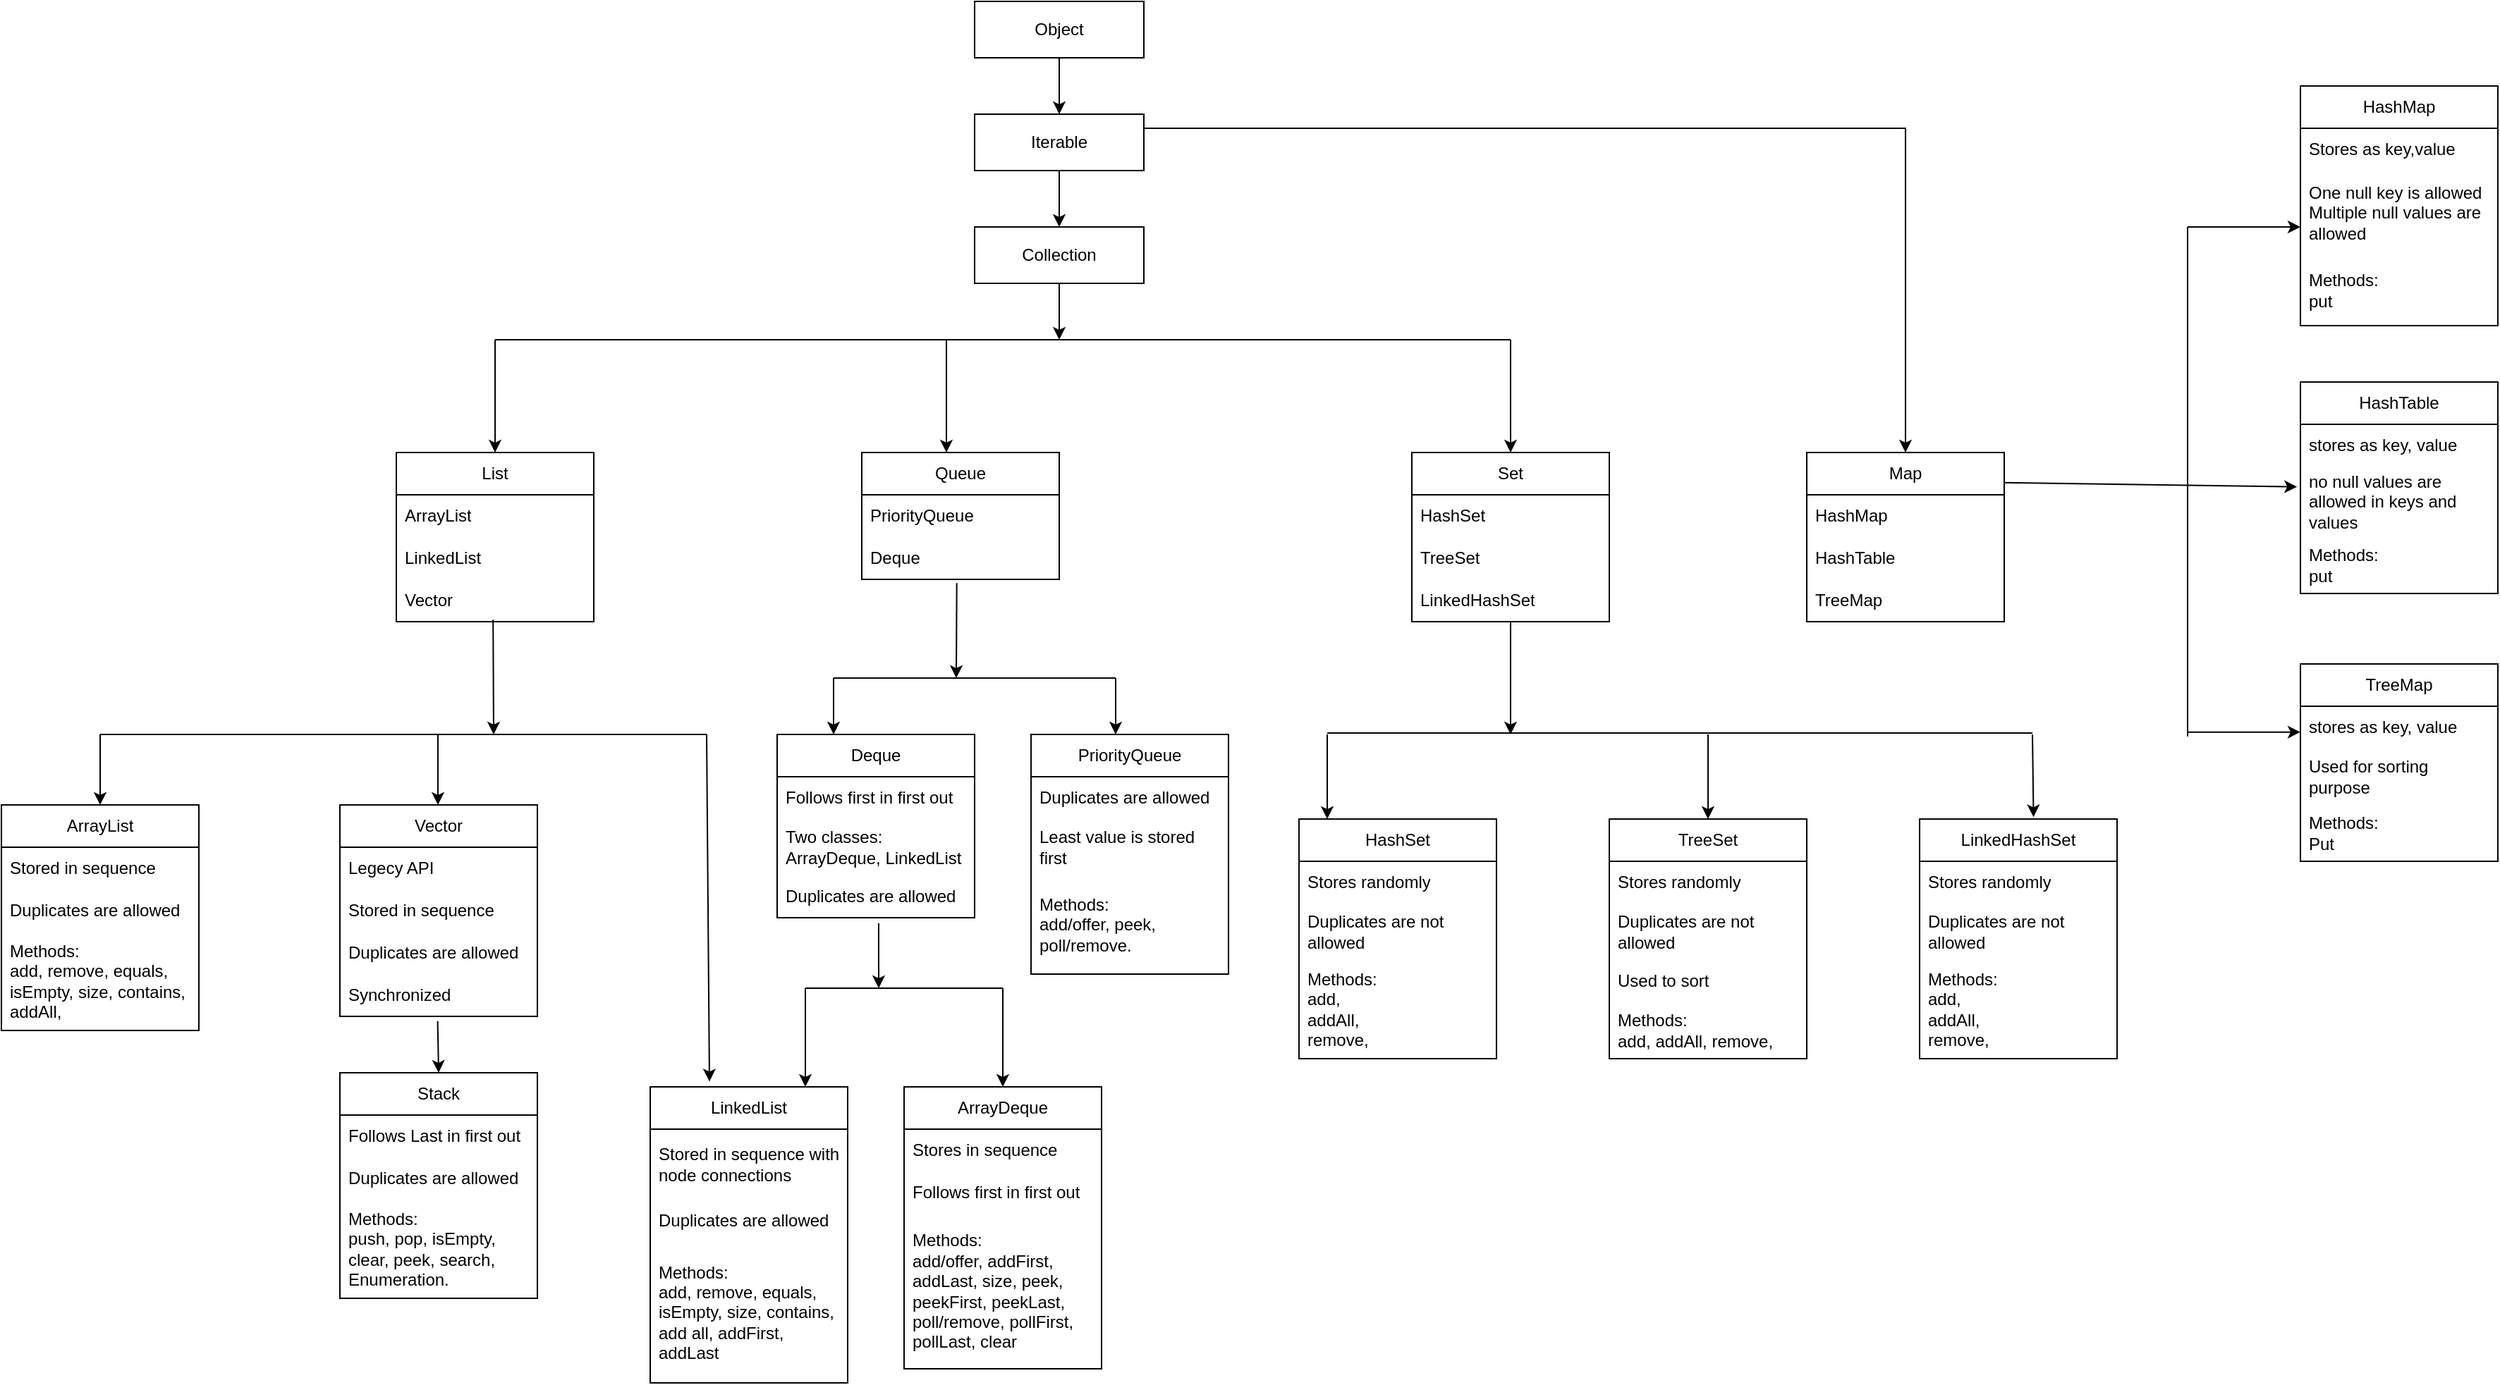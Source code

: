 <mxfile version="24.7.8">
  <diagram name="Page-1" id="qVDlXlx53MNJksLXhUrY">
    <mxGraphModel dx="2835" dy="1145" grid="1" gridSize="10" guides="1" tooltips="1" connect="1" arrows="1" fold="1" page="1" pageScale="1" pageWidth="850" pageHeight="1100" math="0" shadow="0">
      <root>
        <mxCell id="0" />
        <mxCell id="1" parent="0" />
        <mxCell id="oXPY1JBpJo-hPtQUW2VH-1" value="Object" style="rounded=0;whiteSpace=wrap;html=1;" vertex="1" parent="1">
          <mxGeometry x="340" y="40" width="120" height="40" as="geometry" />
        </mxCell>
        <mxCell id="oXPY1JBpJo-hPtQUW2VH-2" value="Iterable" style="rounded=0;whiteSpace=wrap;html=1;" vertex="1" parent="1">
          <mxGeometry x="340" y="120" width="120" height="40" as="geometry" />
        </mxCell>
        <mxCell id="oXPY1JBpJo-hPtQUW2VH-3" value="Collection" style="rounded=0;whiteSpace=wrap;html=1;" vertex="1" parent="1">
          <mxGeometry x="340" y="200" width="120" height="40" as="geometry" />
        </mxCell>
        <mxCell id="oXPY1JBpJo-hPtQUW2VH-6" value="" style="endArrow=classic;html=1;rounded=0;exitX=0.5;exitY=1;exitDx=0;exitDy=0;" edge="1" parent="1" source="oXPY1JBpJo-hPtQUW2VH-1" target="oXPY1JBpJo-hPtQUW2VH-2">
          <mxGeometry width="50" height="50" relative="1" as="geometry">
            <mxPoint x="390" y="250" as="sourcePoint" />
            <mxPoint x="440" y="200" as="targetPoint" />
          </mxGeometry>
        </mxCell>
        <mxCell id="oXPY1JBpJo-hPtQUW2VH-7" value="" style="endArrow=classic;html=1;rounded=0;exitX=0.5;exitY=1;exitDx=0;exitDy=0;entryX=0.5;entryY=0;entryDx=0;entryDy=0;" edge="1" parent="1" source="oXPY1JBpJo-hPtQUW2VH-2" target="oXPY1JBpJo-hPtQUW2VH-3">
          <mxGeometry width="50" height="50" relative="1" as="geometry">
            <mxPoint x="410" y="90" as="sourcePoint" />
            <mxPoint x="410" y="130" as="targetPoint" />
          </mxGeometry>
        </mxCell>
        <mxCell id="oXPY1JBpJo-hPtQUW2VH-8" value="" style="endArrow=none;html=1;rounded=0;" edge="1" parent="1">
          <mxGeometry width="50" height="50" relative="1" as="geometry">
            <mxPoint y="280" as="sourcePoint" />
            <mxPoint x="720" y="280" as="targetPoint" />
          </mxGeometry>
        </mxCell>
        <mxCell id="oXPY1JBpJo-hPtQUW2VH-12" value="&lt;span style=&quot;color: rgba(0, 0, 0, 0); font-family: monospace; font-size: 0px; text-align: start; background-color: rgb(251, 251, 251);&quot;&gt;%3CmxGraphModel%3E%3Croot%3E%3CmxCell%20id%3D%220%22%2F%3E%3CmxCell%20id%3D%221%22%20parent%3D%220%22%2F%3E%3CmxCell%20id%3D%222%22%20value%3D%22%22%20style%3D%22endArrow%3Dclassic%3Bhtml%3D1%3Brounded%3D0%3B%22%20edge%3D%221%22%20parent%3D%221%22%3E%3CmxGeometry%20width%3D%2250%22%20height%3D%2250%22%20relative%3D%221%22%20as%3D%22geometry%22%3E%3CmxPoint%20x%3D%22240%22%20y%3D%22280%22%20as%3D%22sourcePoint%22%2F%3E%3CmxPoint%20x%3D%22240%22%20y%3D%22360%22%20as%3D%22targetPoint%22%2F%3E%3C%2FmxGeometry%3E%3C%2FmxCell%3E%3C%2Froot%3E%3C%2FmxGraphModel%3E&lt;/span&gt;" style="edgeLabel;html=1;align=center;verticalAlign=middle;resizable=0;points=[];" vertex="1" connectable="0" parent="oXPY1JBpJo-hPtQUW2VH-8">
          <mxGeometry x="0.398" y="-3" relative="1" as="geometry">
            <mxPoint as="offset" />
          </mxGeometry>
        </mxCell>
        <mxCell id="oXPY1JBpJo-hPtQUW2VH-9" value="" style="endArrow=classic;html=1;rounded=0;exitX=0.5;exitY=1;exitDx=0;exitDy=0;" edge="1" parent="1" source="oXPY1JBpJo-hPtQUW2VH-3">
          <mxGeometry width="50" height="50" relative="1" as="geometry">
            <mxPoint x="420" y="100" as="sourcePoint" />
            <mxPoint x="400" y="280" as="targetPoint" />
          </mxGeometry>
        </mxCell>
        <mxCell id="oXPY1JBpJo-hPtQUW2VH-10" value="" style="endArrow=classic;html=1;rounded=0;" edge="1" parent="1">
          <mxGeometry width="50" height="50" relative="1" as="geometry">
            <mxPoint y="280" as="sourcePoint" />
            <mxPoint y="360" as="targetPoint" />
          </mxGeometry>
        </mxCell>
        <mxCell id="oXPY1JBpJo-hPtQUW2VH-11" value="" style="endArrow=classic;html=1;rounded=0;" edge="1" parent="1">
          <mxGeometry width="50" height="50" relative="1" as="geometry">
            <mxPoint x="320" y="280" as="sourcePoint" />
            <mxPoint x="320" y="360" as="targetPoint" />
            <Array as="points">
              <mxPoint x="320" y="330" />
            </Array>
          </mxGeometry>
        </mxCell>
        <mxCell id="oXPY1JBpJo-hPtQUW2VH-13" value="" style="endArrow=classic;html=1;rounded=0;" edge="1" parent="1">
          <mxGeometry width="50" height="50" relative="1" as="geometry">
            <mxPoint x="720" y="280" as="sourcePoint" />
            <mxPoint x="720" y="360" as="targetPoint" />
            <Array as="points">
              <mxPoint x="720" y="330" />
            </Array>
          </mxGeometry>
        </mxCell>
        <mxCell id="oXPY1JBpJo-hPtQUW2VH-14" value="" style="endArrow=classic;html=1;rounded=0;exitX=1;exitY=0.25;exitDx=0;exitDy=0;entryX=0.5;entryY=0;entryDx=0;entryDy=0;" edge="1" parent="1" source="oXPY1JBpJo-hPtQUW2VH-2" target="oXPY1JBpJo-hPtQUW2VH-27">
          <mxGeometry width="50" height="50" relative="1" as="geometry">
            <mxPoint x="800" y="280" as="sourcePoint" />
            <mxPoint x="800" y="360" as="targetPoint" />
            <Array as="points">
              <mxPoint x="1000" y="130" />
            </Array>
          </mxGeometry>
        </mxCell>
        <mxCell id="oXPY1JBpJo-hPtQUW2VH-15" value="List" style="swimlane;fontStyle=0;childLayout=stackLayout;horizontal=1;startSize=30;horizontalStack=0;resizeParent=1;resizeParentMax=0;resizeLast=0;collapsible=1;marginBottom=0;whiteSpace=wrap;html=1;" vertex="1" parent="1">
          <mxGeometry x="-70" y="360" width="140" height="120" as="geometry" />
        </mxCell>
        <mxCell id="oXPY1JBpJo-hPtQUW2VH-16" value="ArrayList" style="text;strokeColor=none;fillColor=none;align=left;verticalAlign=middle;spacingLeft=4;spacingRight=4;overflow=hidden;points=[[0,0.5],[1,0.5]];portConstraint=eastwest;rotatable=0;whiteSpace=wrap;html=1;" vertex="1" parent="oXPY1JBpJo-hPtQUW2VH-15">
          <mxGeometry y="30" width="140" height="30" as="geometry" />
        </mxCell>
        <mxCell id="oXPY1JBpJo-hPtQUW2VH-17" value="LinkedList" style="text;strokeColor=none;fillColor=none;align=left;verticalAlign=middle;spacingLeft=4;spacingRight=4;overflow=hidden;points=[[0,0.5],[1,0.5]];portConstraint=eastwest;rotatable=0;whiteSpace=wrap;html=1;" vertex="1" parent="oXPY1JBpJo-hPtQUW2VH-15">
          <mxGeometry y="60" width="140" height="30" as="geometry" />
        </mxCell>
        <mxCell id="oXPY1JBpJo-hPtQUW2VH-18" value="Vector" style="text;strokeColor=none;fillColor=none;align=left;verticalAlign=middle;spacingLeft=4;spacingRight=4;overflow=hidden;points=[[0,0.5],[1,0.5]];portConstraint=eastwest;rotatable=0;whiteSpace=wrap;html=1;" vertex="1" parent="oXPY1JBpJo-hPtQUW2VH-15">
          <mxGeometry y="90" width="140" height="30" as="geometry" />
        </mxCell>
        <mxCell id="oXPY1JBpJo-hPtQUW2VH-19" value="Queue" style="swimlane;fontStyle=0;childLayout=stackLayout;horizontal=1;startSize=30;horizontalStack=0;resizeParent=1;resizeParentMax=0;resizeLast=0;collapsible=1;marginBottom=0;whiteSpace=wrap;html=1;" vertex="1" parent="1">
          <mxGeometry x="260" y="360" width="140" height="90" as="geometry" />
        </mxCell>
        <mxCell id="oXPY1JBpJo-hPtQUW2VH-20" value="PriorityQueue" style="text;strokeColor=none;fillColor=none;align=left;verticalAlign=middle;spacingLeft=4;spacingRight=4;overflow=hidden;points=[[0,0.5],[1,0.5]];portConstraint=eastwest;rotatable=0;whiteSpace=wrap;html=1;" vertex="1" parent="oXPY1JBpJo-hPtQUW2VH-19">
          <mxGeometry y="30" width="140" height="30" as="geometry" />
        </mxCell>
        <mxCell id="oXPY1JBpJo-hPtQUW2VH-21" value="Deque" style="text;strokeColor=none;fillColor=none;align=left;verticalAlign=middle;spacingLeft=4;spacingRight=4;overflow=hidden;points=[[0,0.5],[1,0.5]];portConstraint=eastwest;rotatable=0;whiteSpace=wrap;html=1;" vertex="1" parent="oXPY1JBpJo-hPtQUW2VH-19">
          <mxGeometry y="60" width="140" height="30" as="geometry" />
        </mxCell>
        <mxCell id="oXPY1JBpJo-hPtQUW2VH-23" value="Set" style="swimlane;fontStyle=0;childLayout=stackLayout;horizontal=1;startSize=30;horizontalStack=0;resizeParent=1;resizeParentMax=0;resizeLast=0;collapsible=1;marginBottom=0;whiteSpace=wrap;html=1;" vertex="1" parent="1">
          <mxGeometry x="650" y="360" width="140" height="120" as="geometry" />
        </mxCell>
        <mxCell id="oXPY1JBpJo-hPtQUW2VH-24" value="HashSet" style="text;strokeColor=none;fillColor=none;align=left;verticalAlign=middle;spacingLeft=4;spacingRight=4;overflow=hidden;points=[[0,0.5],[1,0.5]];portConstraint=eastwest;rotatable=0;whiteSpace=wrap;html=1;" vertex="1" parent="oXPY1JBpJo-hPtQUW2VH-23">
          <mxGeometry y="30" width="140" height="30" as="geometry" />
        </mxCell>
        <mxCell id="oXPY1JBpJo-hPtQUW2VH-25" value="TreeSet" style="text;strokeColor=none;fillColor=none;align=left;verticalAlign=middle;spacingLeft=4;spacingRight=4;overflow=hidden;points=[[0,0.5],[1,0.5]];portConstraint=eastwest;rotatable=0;whiteSpace=wrap;html=1;" vertex="1" parent="oXPY1JBpJo-hPtQUW2VH-23">
          <mxGeometry y="60" width="140" height="30" as="geometry" />
        </mxCell>
        <mxCell id="oXPY1JBpJo-hPtQUW2VH-26" value="LinkedHashSet" style="text;strokeColor=none;fillColor=none;align=left;verticalAlign=middle;spacingLeft=4;spacingRight=4;overflow=hidden;points=[[0,0.5],[1,0.5]];portConstraint=eastwest;rotatable=0;whiteSpace=wrap;html=1;" vertex="1" parent="oXPY1JBpJo-hPtQUW2VH-23">
          <mxGeometry y="90" width="140" height="30" as="geometry" />
        </mxCell>
        <mxCell id="oXPY1JBpJo-hPtQUW2VH-27" value="Map" style="swimlane;fontStyle=0;childLayout=stackLayout;horizontal=1;startSize=30;horizontalStack=0;resizeParent=1;resizeParentMax=0;resizeLast=0;collapsible=1;marginBottom=0;whiteSpace=wrap;html=1;" vertex="1" parent="1">
          <mxGeometry x="930" y="360" width="140" height="120" as="geometry" />
        </mxCell>
        <mxCell id="oXPY1JBpJo-hPtQUW2VH-28" value="HashMap" style="text;strokeColor=none;fillColor=none;align=left;verticalAlign=middle;spacingLeft=4;spacingRight=4;overflow=hidden;points=[[0,0.5],[1,0.5]];portConstraint=eastwest;rotatable=0;whiteSpace=wrap;html=1;" vertex="1" parent="oXPY1JBpJo-hPtQUW2VH-27">
          <mxGeometry y="30" width="140" height="30" as="geometry" />
        </mxCell>
        <mxCell id="oXPY1JBpJo-hPtQUW2VH-29" value="HashTable" style="text;strokeColor=none;fillColor=none;align=left;verticalAlign=middle;spacingLeft=4;spacingRight=4;overflow=hidden;points=[[0,0.5],[1,0.5]];portConstraint=eastwest;rotatable=0;whiteSpace=wrap;html=1;" vertex="1" parent="oXPY1JBpJo-hPtQUW2VH-27">
          <mxGeometry y="60" width="140" height="30" as="geometry" />
        </mxCell>
        <mxCell id="oXPY1JBpJo-hPtQUW2VH-30" value="TreeMap" style="text;strokeColor=none;fillColor=none;align=left;verticalAlign=middle;spacingLeft=4;spacingRight=4;overflow=hidden;points=[[0,0.5],[1,0.5]];portConstraint=eastwest;rotatable=0;whiteSpace=wrap;html=1;" vertex="1" parent="oXPY1JBpJo-hPtQUW2VH-27">
          <mxGeometry y="90" width="140" height="30" as="geometry" />
        </mxCell>
        <mxCell id="oXPY1JBpJo-hPtQUW2VH-31" value="" style="endArrow=classic;html=1;rounded=0;exitX=0.49;exitY=0.956;exitDx=0;exitDy=0;exitPerimeter=0;" edge="1" parent="1" source="oXPY1JBpJo-hPtQUW2VH-18">
          <mxGeometry width="50" height="50" relative="1" as="geometry">
            <mxPoint x="260" y="590" as="sourcePoint" />
            <mxPoint x="-1" y="560" as="targetPoint" />
          </mxGeometry>
        </mxCell>
        <mxCell id="oXPY1JBpJo-hPtQUW2VH-32" value="" style="endArrow=none;html=1;rounded=0;" edge="1" parent="1">
          <mxGeometry width="50" height="50" relative="1" as="geometry">
            <mxPoint x="-280" y="560" as="sourcePoint" />
            <mxPoint x="150" y="560" as="targetPoint" />
          </mxGeometry>
        </mxCell>
        <mxCell id="oXPY1JBpJo-hPtQUW2VH-33" value="" style="endArrow=classic;html=1;rounded=0;" edge="1" parent="1">
          <mxGeometry width="50" height="50" relative="1" as="geometry">
            <mxPoint x="-280" y="560" as="sourcePoint" />
            <mxPoint x="-280" y="610" as="targetPoint" />
          </mxGeometry>
        </mxCell>
        <mxCell id="oXPY1JBpJo-hPtQUW2VH-34" value="" style="endArrow=classic;html=1;rounded=0;" edge="1" parent="1">
          <mxGeometry width="50" height="50" relative="1" as="geometry">
            <mxPoint x="-40.5" y="560" as="sourcePoint" />
            <mxPoint x="-40.5" y="610" as="targetPoint" />
          </mxGeometry>
        </mxCell>
        <mxCell id="oXPY1JBpJo-hPtQUW2VH-35" value="" style="endArrow=classic;html=1;rounded=0;entryX=0.3;entryY=-0.018;entryDx=0;entryDy=0;entryPerimeter=0;" edge="1" parent="1" target="oXPY1JBpJo-hPtQUW2VH-40">
          <mxGeometry width="50" height="50" relative="1" as="geometry">
            <mxPoint x="150" y="560" as="sourcePoint" />
            <mxPoint x="150" y="700" as="targetPoint" />
          </mxGeometry>
        </mxCell>
        <mxCell id="oXPY1JBpJo-hPtQUW2VH-36" value="ArrayList" style="swimlane;fontStyle=0;childLayout=stackLayout;horizontal=1;startSize=30;horizontalStack=0;resizeParent=1;resizeParentMax=0;resizeLast=0;collapsible=1;marginBottom=0;whiteSpace=wrap;html=1;" vertex="1" parent="1">
          <mxGeometry x="-350" y="610" width="140" height="160" as="geometry" />
        </mxCell>
        <mxCell id="oXPY1JBpJo-hPtQUW2VH-37" value="Stored in sequence" style="text;strokeColor=none;fillColor=none;align=left;verticalAlign=middle;spacingLeft=4;spacingRight=4;overflow=hidden;points=[[0,0.5],[1,0.5]];portConstraint=eastwest;rotatable=0;whiteSpace=wrap;html=1;" vertex="1" parent="oXPY1JBpJo-hPtQUW2VH-36">
          <mxGeometry y="30" width="140" height="30" as="geometry" />
        </mxCell>
        <mxCell id="oXPY1JBpJo-hPtQUW2VH-38" value="Duplicates are allowed" style="text;strokeColor=none;fillColor=none;align=left;verticalAlign=middle;spacingLeft=4;spacingRight=4;overflow=hidden;points=[[0,0.5],[1,0.5]];portConstraint=eastwest;rotatable=0;whiteSpace=wrap;html=1;" vertex="1" parent="oXPY1JBpJo-hPtQUW2VH-36">
          <mxGeometry y="60" width="140" height="30" as="geometry" />
        </mxCell>
        <mxCell id="oXPY1JBpJo-hPtQUW2VH-39" value="&lt;div&gt;Methods:&lt;/div&gt;&lt;div&gt;add, remove, equals, isEmpty, size, contains, addAll,&amp;nbsp;&lt;/div&gt;" style="text;strokeColor=none;fillColor=none;align=left;verticalAlign=middle;spacingLeft=4;spacingRight=4;overflow=hidden;points=[[0,0.5],[1,0.5]];portConstraint=eastwest;rotatable=0;whiteSpace=wrap;html=1;" vertex="1" parent="oXPY1JBpJo-hPtQUW2VH-36">
          <mxGeometry y="90" width="140" height="70" as="geometry" />
        </mxCell>
        <mxCell id="oXPY1JBpJo-hPtQUW2VH-40" value="LinkedList" style="swimlane;fontStyle=0;childLayout=stackLayout;horizontal=1;startSize=30;horizontalStack=0;resizeParent=1;resizeParentMax=0;resizeLast=0;collapsible=1;marginBottom=0;whiteSpace=wrap;html=1;" vertex="1" parent="1">
          <mxGeometry x="110" y="810" width="140" height="210" as="geometry" />
        </mxCell>
        <mxCell id="oXPY1JBpJo-hPtQUW2VH-41" value="Stored in sequence with node connections" style="text;strokeColor=none;fillColor=none;align=left;verticalAlign=middle;spacingLeft=4;spacingRight=4;overflow=hidden;points=[[0,0.5],[1,0.5]];portConstraint=eastwest;rotatable=0;whiteSpace=wrap;html=1;" vertex="1" parent="oXPY1JBpJo-hPtQUW2VH-40">
          <mxGeometry y="30" width="140" height="50" as="geometry" />
        </mxCell>
        <mxCell id="oXPY1JBpJo-hPtQUW2VH-42" value="Duplicates are allowed" style="text;strokeColor=none;fillColor=none;align=left;verticalAlign=middle;spacingLeft=4;spacingRight=4;overflow=hidden;points=[[0,0.5],[1,0.5]];portConstraint=eastwest;rotatable=0;whiteSpace=wrap;html=1;" vertex="1" parent="oXPY1JBpJo-hPtQUW2VH-40">
          <mxGeometry y="80" width="140" height="30" as="geometry" />
        </mxCell>
        <mxCell id="oXPY1JBpJo-hPtQUW2VH-43" value="&lt;div&gt;Methods:&lt;/div&gt;&lt;div&gt;add, remove, equals, isEmpty, size, contains, add all, addFirst, addLast&lt;/div&gt;" style="text;strokeColor=none;fillColor=none;align=left;verticalAlign=middle;spacingLeft=4;spacingRight=4;overflow=hidden;points=[[0,0.5],[1,0.5]];portConstraint=eastwest;rotatable=0;whiteSpace=wrap;html=1;" vertex="1" parent="oXPY1JBpJo-hPtQUW2VH-40">
          <mxGeometry y="110" width="140" height="100" as="geometry" />
        </mxCell>
        <mxCell id="oXPY1JBpJo-hPtQUW2VH-44" value="Vector" style="swimlane;fontStyle=0;childLayout=stackLayout;horizontal=1;startSize=30;horizontalStack=0;resizeParent=1;resizeParentMax=0;resizeLast=0;collapsible=1;marginBottom=0;whiteSpace=wrap;html=1;" vertex="1" parent="1">
          <mxGeometry x="-110" y="610" width="140" height="150" as="geometry" />
        </mxCell>
        <mxCell id="oXPY1JBpJo-hPtQUW2VH-45" value="Legecy API" style="text;strokeColor=none;fillColor=none;align=left;verticalAlign=middle;spacingLeft=4;spacingRight=4;overflow=hidden;points=[[0,0.5],[1,0.5]];portConstraint=eastwest;rotatable=0;whiteSpace=wrap;html=1;" vertex="1" parent="oXPY1JBpJo-hPtQUW2VH-44">
          <mxGeometry y="30" width="140" height="30" as="geometry" />
        </mxCell>
        <mxCell id="oXPY1JBpJo-hPtQUW2VH-46" value="Stored in sequence" style="text;strokeColor=none;fillColor=none;align=left;verticalAlign=middle;spacingLeft=4;spacingRight=4;overflow=hidden;points=[[0,0.5],[1,0.5]];portConstraint=eastwest;rotatable=0;whiteSpace=wrap;html=1;" vertex="1" parent="oXPY1JBpJo-hPtQUW2VH-44">
          <mxGeometry y="60" width="140" height="30" as="geometry" />
        </mxCell>
        <mxCell id="oXPY1JBpJo-hPtQUW2VH-47" value="Duplicates are allowed" style="text;strokeColor=none;fillColor=none;align=left;verticalAlign=middle;spacingLeft=4;spacingRight=4;overflow=hidden;points=[[0,0.5],[1,0.5]];portConstraint=eastwest;rotatable=0;whiteSpace=wrap;html=1;" vertex="1" parent="oXPY1JBpJo-hPtQUW2VH-44">
          <mxGeometry y="90" width="140" height="30" as="geometry" />
        </mxCell>
        <mxCell id="oXPY1JBpJo-hPtQUW2VH-54" value="Synchronized" style="text;strokeColor=none;fillColor=none;align=left;verticalAlign=middle;spacingLeft=4;spacingRight=4;overflow=hidden;points=[[0,0.5],[1,0.5]];portConstraint=eastwest;rotatable=0;whiteSpace=wrap;html=1;" vertex="1" parent="oXPY1JBpJo-hPtQUW2VH-44">
          <mxGeometry y="120" width="140" height="30" as="geometry" />
        </mxCell>
        <mxCell id="oXPY1JBpJo-hPtQUW2VH-48" value="" style="endArrow=classic;html=1;rounded=0;entryX=0.5;entryY=0;entryDx=0;entryDy=0;exitX=0.495;exitY=1.111;exitDx=0;exitDy=0;exitPerimeter=0;" edge="1" parent="1" source="oXPY1JBpJo-hPtQUW2VH-54" target="oXPY1JBpJo-hPtQUW2VH-49">
          <mxGeometry width="50" height="50" relative="1" as="geometry">
            <mxPoint x="151" y="760" as="sourcePoint" />
            <mxPoint x="151" y="790" as="targetPoint" />
          </mxGeometry>
        </mxCell>
        <mxCell id="oXPY1JBpJo-hPtQUW2VH-49" value="Stack" style="swimlane;fontStyle=0;childLayout=stackLayout;horizontal=1;startSize=30;horizontalStack=0;resizeParent=1;resizeParentMax=0;resizeLast=0;collapsible=1;marginBottom=0;whiteSpace=wrap;html=1;" vertex="1" parent="1">
          <mxGeometry x="-110" y="800" width="140" height="160" as="geometry" />
        </mxCell>
        <mxCell id="oXPY1JBpJo-hPtQUW2VH-50" value="Follows Last in first out&amp;nbsp;" style="text;strokeColor=none;fillColor=none;align=left;verticalAlign=middle;spacingLeft=4;spacingRight=4;overflow=hidden;points=[[0,0.5],[1,0.5]];portConstraint=eastwest;rotatable=0;whiteSpace=wrap;html=1;" vertex="1" parent="oXPY1JBpJo-hPtQUW2VH-49">
          <mxGeometry y="30" width="140" height="30" as="geometry" />
        </mxCell>
        <mxCell id="oXPY1JBpJo-hPtQUW2VH-51" value="Duplicates are allowed" style="text;strokeColor=none;fillColor=none;align=left;verticalAlign=middle;spacingLeft=4;spacingRight=4;overflow=hidden;points=[[0,0.5],[1,0.5]];portConstraint=eastwest;rotatable=0;whiteSpace=wrap;html=1;" vertex="1" parent="oXPY1JBpJo-hPtQUW2VH-49">
          <mxGeometry y="60" width="140" height="30" as="geometry" />
        </mxCell>
        <mxCell id="oXPY1JBpJo-hPtQUW2VH-52" value="Methods:&lt;div&gt;push, pop, isEmpty, clear, peek, search, Enumeration.&lt;/div&gt;" style="text;strokeColor=none;fillColor=none;align=left;verticalAlign=middle;spacingLeft=4;spacingRight=4;overflow=hidden;points=[[0,0.5],[1,0.5]];portConstraint=eastwest;rotatable=0;whiteSpace=wrap;html=1;" vertex="1" parent="oXPY1JBpJo-hPtQUW2VH-49">
          <mxGeometry y="90" width="140" height="70" as="geometry" />
        </mxCell>
        <mxCell id="oXPY1JBpJo-hPtQUW2VH-55" value="" style="endArrow=classic;html=1;rounded=0;exitX=0.481;exitY=1.089;exitDx=0;exitDy=0;exitPerimeter=0;" edge="1" parent="1" source="oXPY1JBpJo-hPtQUW2VH-21">
          <mxGeometry width="50" height="50" relative="1" as="geometry">
            <mxPoint x="150" y="590" as="sourcePoint" />
            <mxPoint x="327" y="520" as="targetPoint" />
          </mxGeometry>
        </mxCell>
        <mxCell id="oXPY1JBpJo-hPtQUW2VH-56" value="Deque" style="swimlane;fontStyle=0;childLayout=stackLayout;horizontal=1;startSize=30;horizontalStack=0;resizeParent=1;resizeParentMax=0;resizeLast=0;collapsible=1;marginBottom=0;whiteSpace=wrap;html=1;" vertex="1" parent="1">
          <mxGeometry x="200" y="560" width="140" height="130" as="geometry" />
        </mxCell>
        <mxCell id="oXPY1JBpJo-hPtQUW2VH-57" value="Follows first in first out" style="text;strokeColor=none;fillColor=none;align=left;verticalAlign=middle;spacingLeft=4;spacingRight=4;overflow=hidden;points=[[0,0.5],[1,0.5]];portConstraint=eastwest;rotatable=0;whiteSpace=wrap;html=1;" vertex="1" parent="oXPY1JBpJo-hPtQUW2VH-56">
          <mxGeometry y="30" width="140" height="30" as="geometry" />
        </mxCell>
        <mxCell id="oXPY1JBpJo-hPtQUW2VH-58" value="Two classes: ArrayDeque, LinkedList" style="text;strokeColor=none;fillColor=none;align=left;verticalAlign=middle;spacingLeft=4;spacingRight=4;overflow=hidden;points=[[0,0.5],[1,0.5]];portConstraint=eastwest;rotatable=0;whiteSpace=wrap;html=1;" vertex="1" parent="oXPY1JBpJo-hPtQUW2VH-56">
          <mxGeometry y="60" width="140" height="40" as="geometry" />
        </mxCell>
        <mxCell id="oXPY1JBpJo-hPtQUW2VH-59" value="Duplicates are allowed" style="text;strokeColor=none;fillColor=none;align=left;verticalAlign=middle;spacingLeft=4;spacingRight=4;overflow=hidden;points=[[0,0.5],[1,0.5]];portConstraint=eastwest;rotatable=0;whiteSpace=wrap;html=1;" vertex="1" parent="oXPY1JBpJo-hPtQUW2VH-56">
          <mxGeometry y="100" width="140" height="30" as="geometry" />
        </mxCell>
        <mxCell id="oXPY1JBpJo-hPtQUW2VH-60" value="" style="endArrow=none;html=1;rounded=0;" edge="1" parent="1">
          <mxGeometry width="50" height="50" relative="1" as="geometry">
            <mxPoint x="240" y="520" as="sourcePoint" />
            <mxPoint x="440" y="520" as="targetPoint" />
          </mxGeometry>
        </mxCell>
        <mxCell id="oXPY1JBpJo-hPtQUW2VH-64" value="" style="endArrow=classic;html=1;rounded=0;" edge="1" parent="1">
          <mxGeometry width="50" height="50" relative="1" as="geometry">
            <mxPoint x="240" y="520" as="sourcePoint" />
            <mxPoint x="240" y="560" as="targetPoint" />
          </mxGeometry>
        </mxCell>
        <mxCell id="oXPY1JBpJo-hPtQUW2VH-65" value="" style="endArrow=classic;html=1;rounded=0;" edge="1" parent="1">
          <mxGeometry width="50" height="50" relative="1" as="geometry">
            <mxPoint x="440" y="520" as="sourcePoint" />
            <mxPoint x="440" y="560" as="targetPoint" />
          </mxGeometry>
        </mxCell>
        <mxCell id="oXPY1JBpJo-hPtQUW2VH-66" value="PriorityQueue" style="swimlane;fontStyle=0;childLayout=stackLayout;horizontal=1;startSize=30;horizontalStack=0;resizeParent=1;resizeParentMax=0;resizeLast=0;collapsible=1;marginBottom=0;whiteSpace=wrap;html=1;" vertex="1" parent="1">
          <mxGeometry x="380" y="560" width="140" height="170" as="geometry" />
        </mxCell>
        <mxCell id="oXPY1JBpJo-hPtQUW2VH-67" value="Duplicates are allowed" style="text;strokeColor=none;fillColor=none;align=left;verticalAlign=middle;spacingLeft=4;spacingRight=4;overflow=hidden;points=[[0,0.5],[1,0.5]];portConstraint=eastwest;rotatable=0;whiteSpace=wrap;html=1;" vertex="1" parent="oXPY1JBpJo-hPtQUW2VH-66">
          <mxGeometry y="30" width="140" height="30" as="geometry" />
        </mxCell>
        <mxCell id="oXPY1JBpJo-hPtQUW2VH-68" value="Least value is stored first" style="text;strokeColor=none;fillColor=none;align=left;verticalAlign=middle;spacingLeft=4;spacingRight=4;overflow=hidden;points=[[0,0.5],[1,0.5]];portConstraint=eastwest;rotatable=0;whiteSpace=wrap;html=1;" vertex="1" parent="oXPY1JBpJo-hPtQUW2VH-66">
          <mxGeometry y="60" width="140" height="40" as="geometry" />
        </mxCell>
        <mxCell id="oXPY1JBpJo-hPtQUW2VH-69" value="Methods:&lt;div&gt;add/offer, peek, poll/remove.&lt;br&gt;&lt;/div&gt;" style="text;strokeColor=none;fillColor=none;align=left;verticalAlign=middle;spacingLeft=4;spacingRight=4;overflow=hidden;points=[[0,0.5],[1,0.5]];portConstraint=eastwest;rotatable=0;whiteSpace=wrap;html=1;" vertex="1" parent="oXPY1JBpJo-hPtQUW2VH-66">
          <mxGeometry y="100" width="140" height="70" as="geometry" />
        </mxCell>
        <mxCell id="oXPY1JBpJo-hPtQUW2VH-70" value="" style="endArrow=classic;html=1;rounded=0;" edge="1" parent="1">
          <mxGeometry width="50" height="50" relative="1" as="geometry">
            <mxPoint x="220" y="740" as="sourcePoint" />
            <mxPoint x="220" y="810" as="targetPoint" />
          </mxGeometry>
        </mxCell>
        <mxCell id="oXPY1JBpJo-hPtQUW2VH-71" value="" style="endArrow=classic;html=1;rounded=0;exitX=0.514;exitY=1.133;exitDx=0;exitDy=0;exitPerimeter=0;" edge="1" parent="1" source="oXPY1JBpJo-hPtQUW2VH-59">
          <mxGeometry width="50" height="50" relative="1" as="geometry">
            <mxPoint x="170" y="820" as="sourcePoint" />
            <mxPoint x="272" y="740" as="targetPoint" />
          </mxGeometry>
        </mxCell>
        <mxCell id="oXPY1JBpJo-hPtQUW2VH-72" value="" style="endArrow=none;html=1;rounded=0;" edge="1" parent="1">
          <mxGeometry width="50" height="50" relative="1" as="geometry">
            <mxPoint x="220" y="740" as="sourcePoint" />
            <mxPoint x="360" y="740" as="targetPoint" />
          </mxGeometry>
        </mxCell>
        <mxCell id="oXPY1JBpJo-hPtQUW2VH-73" value="" style="endArrow=classic;html=1;rounded=0;" edge="1" parent="1" target="oXPY1JBpJo-hPtQUW2VH-74">
          <mxGeometry width="50" height="50" relative="1" as="geometry">
            <mxPoint x="360" y="740" as="sourcePoint" />
            <mxPoint x="360" y="810" as="targetPoint" />
          </mxGeometry>
        </mxCell>
        <mxCell id="oXPY1JBpJo-hPtQUW2VH-74" value="ArrayDeque" style="swimlane;fontStyle=0;childLayout=stackLayout;horizontal=1;startSize=30;horizontalStack=0;resizeParent=1;resizeParentMax=0;resizeLast=0;collapsible=1;marginBottom=0;whiteSpace=wrap;html=1;" vertex="1" parent="1">
          <mxGeometry x="290" y="810" width="140" height="200" as="geometry" />
        </mxCell>
        <mxCell id="oXPY1JBpJo-hPtQUW2VH-75" value="Stores in sequence" style="text;strokeColor=none;fillColor=none;align=left;verticalAlign=middle;spacingLeft=4;spacingRight=4;overflow=hidden;points=[[0,0.5],[1,0.5]];portConstraint=eastwest;rotatable=0;whiteSpace=wrap;html=1;" vertex="1" parent="oXPY1JBpJo-hPtQUW2VH-74">
          <mxGeometry y="30" width="140" height="30" as="geometry" />
        </mxCell>
        <mxCell id="oXPY1JBpJo-hPtQUW2VH-76" value="Follows first in first out" style="text;strokeColor=none;fillColor=none;align=left;verticalAlign=middle;spacingLeft=4;spacingRight=4;overflow=hidden;points=[[0,0.5],[1,0.5]];portConstraint=eastwest;rotatable=0;whiteSpace=wrap;html=1;" vertex="1" parent="oXPY1JBpJo-hPtQUW2VH-74">
          <mxGeometry y="60" width="140" height="30" as="geometry" />
        </mxCell>
        <mxCell id="oXPY1JBpJo-hPtQUW2VH-77" value="Methods:&lt;div&gt;&lt;span style=&quot;text-align: center;&quot;&gt;add/offer, addFirst, addLast, size, peek, peekFirst, peekLast, poll/remove, pollFirst, pollLast, clear&lt;/span&gt;&lt;br&gt;&lt;/div&gt;" style="text;strokeColor=none;fillColor=none;align=left;verticalAlign=middle;spacingLeft=4;spacingRight=4;overflow=hidden;points=[[0,0.5],[1,0.5]];portConstraint=eastwest;rotatable=0;whiteSpace=wrap;html=1;" vertex="1" parent="oXPY1JBpJo-hPtQUW2VH-74">
          <mxGeometry y="90" width="140" height="110" as="geometry" />
        </mxCell>
        <mxCell id="oXPY1JBpJo-hPtQUW2VH-78" value="" style="endArrow=classic;html=1;rounded=0;" edge="1" parent="1">
          <mxGeometry width="50" height="50" relative="1" as="geometry">
            <mxPoint x="720" y="480" as="sourcePoint" />
            <mxPoint x="720" y="560" as="targetPoint" />
          </mxGeometry>
        </mxCell>
        <mxCell id="oXPY1JBpJo-hPtQUW2VH-79" value="" style="endArrow=none;html=1;rounded=0;" edge="1" parent="1">
          <mxGeometry width="50" height="50" relative="1" as="geometry">
            <mxPoint x="590" y="558.95" as="sourcePoint" />
            <mxPoint x="1090" y="558.95" as="targetPoint" />
            <Array as="points">
              <mxPoint x="720" y="558.95" />
            </Array>
          </mxGeometry>
        </mxCell>
        <mxCell id="oXPY1JBpJo-hPtQUW2VH-80" value="" style="endArrow=classic;html=1;rounded=0;" edge="1" parent="1">
          <mxGeometry width="50" height="50" relative="1" as="geometry">
            <mxPoint x="590" y="560" as="sourcePoint" />
            <mxPoint x="590" y="620" as="targetPoint" />
          </mxGeometry>
        </mxCell>
        <mxCell id="oXPY1JBpJo-hPtQUW2VH-81" value="HashSet" style="swimlane;fontStyle=0;childLayout=stackLayout;horizontal=1;startSize=30;horizontalStack=0;resizeParent=1;resizeParentMax=0;resizeLast=0;collapsible=1;marginBottom=0;whiteSpace=wrap;html=1;" vertex="1" parent="1">
          <mxGeometry x="570" y="620" width="140" height="170" as="geometry" />
        </mxCell>
        <mxCell id="oXPY1JBpJo-hPtQUW2VH-82" value="Stores randomly" style="text;strokeColor=none;fillColor=none;align=left;verticalAlign=middle;spacingLeft=4;spacingRight=4;overflow=hidden;points=[[0,0.5],[1,0.5]];portConstraint=eastwest;rotatable=0;whiteSpace=wrap;html=1;" vertex="1" parent="oXPY1JBpJo-hPtQUW2VH-81">
          <mxGeometry y="30" width="140" height="30" as="geometry" />
        </mxCell>
        <mxCell id="oXPY1JBpJo-hPtQUW2VH-83" value="Duplicates are not allowed" style="text;strokeColor=none;fillColor=none;align=left;verticalAlign=middle;spacingLeft=4;spacingRight=4;overflow=hidden;points=[[0,0.5],[1,0.5]];portConstraint=eastwest;rotatable=0;whiteSpace=wrap;html=1;" vertex="1" parent="oXPY1JBpJo-hPtQUW2VH-81">
          <mxGeometry y="60" width="140" height="40" as="geometry" />
        </mxCell>
        <mxCell id="oXPY1JBpJo-hPtQUW2VH-84" value="Methods:&lt;div&gt;add,&amp;nbsp;&lt;/div&gt;&lt;div&gt;addAll,&amp;nbsp;&lt;/div&gt;&lt;div&gt;remove,&amp;nbsp;&lt;br&gt;&lt;/div&gt;" style="text;strokeColor=none;fillColor=none;align=left;verticalAlign=middle;spacingLeft=4;spacingRight=4;overflow=hidden;points=[[0,0.5],[1,0.5]];portConstraint=eastwest;rotatable=0;whiteSpace=wrap;html=1;" vertex="1" parent="oXPY1JBpJo-hPtQUW2VH-81">
          <mxGeometry y="100" width="140" height="70" as="geometry" />
        </mxCell>
        <mxCell id="oXPY1JBpJo-hPtQUW2VH-85" value="TreeSet" style="swimlane;fontStyle=0;childLayout=stackLayout;horizontal=1;startSize=30;horizontalStack=0;resizeParent=1;resizeParentMax=0;resizeLast=0;collapsible=1;marginBottom=0;whiteSpace=wrap;html=1;" vertex="1" parent="1">
          <mxGeometry x="790" y="620" width="140" height="170" as="geometry" />
        </mxCell>
        <mxCell id="oXPY1JBpJo-hPtQUW2VH-86" value="Stores randomly" style="text;strokeColor=none;fillColor=none;align=left;verticalAlign=middle;spacingLeft=4;spacingRight=4;overflow=hidden;points=[[0,0.5],[1,0.5]];portConstraint=eastwest;rotatable=0;whiteSpace=wrap;html=1;" vertex="1" parent="oXPY1JBpJo-hPtQUW2VH-85">
          <mxGeometry y="30" width="140" height="30" as="geometry" />
        </mxCell>
        <mxCell id="oXPY1JBpJo-hPtQUW2VH-87" value="Duplicates are not allowed" style="text;strokeColor=none;fillColor=none;align=left;verticalAlign=middle;spacingLeft=4;spacingRight=4;overflow=hidden;points=[[0,0.5],[1,0.5]];portConstraint=eastwest;rotatable=0;whiteSpace=wrap;html=1;" vertex="1" parent="oXPY1JBpJo-hPtQUW2VH-85">
          <mxGeometry y="60" width="140" height="40" as="geometry" />
        </mxCell>
        <mxCell id="oXPY1JBpJo-hPtQUW2VH-88" value="Used to sort&amp;nbsp;" style="text;strokeColor=none;fillColor=none;align=left;verticalAlign=middle;spacingLeft=4;spacingRight=4;overflow=hidden;points=[[0,0.5],[1,0.5]];portConstraint=eastwest;rotatable=0;whiteSpace=wrap;html=1;" vertex="1" parent="oXPY1JBpJo-hPtQUW2VH-85">
          <mxGeometry y="100" width="140" height="30" as="geometry" />
        </mxCell>
        <mxCell id="oXPY1JBpJo-hPtQUW2VH-95" value="Methods:&lt;div&gt;add, addAll, remove,&amp;nbsp;&lt;br&gt;&lt;/div&gt;" style="text;strokeColor=none;fillColor=none;align=left;verticalAlign=middle;spacingLeft=4;spacingRight=4;overflow=hidden;points=[[0,0.5],[1,0.5]];portConstraint=eastwest;rotatable=0;whiteSpace=wrap;html=1;" vertex="1" parent="oXPY1JBpJo-hPtQUW2VH-85">
          <mxGeometry y="130" width="140" height="40" as="geometry" />
        </mxCell>
        <mxCell id="oXPY1JBpJo-hPtQUW2VH-89" value="" style="endArrow=classic;html=1;rounded=0;entryX=0.5;entryY=0;entryDx=0;entryDy=0;" edge="1" parent="1" target="oXPY1JBpJo-hPtQUW2VH-85">
          <mxGeometry width="50" height="50" relative="1" as="geometry">
            <mxPoint x="860" y="560" as="sourcePoint" />
            <mxPoint x="860" y="600" as="targetPoint" />
            <Array as="points" />
          </mxGeometry>
        </mxCell>
        <mxCell id="oXPY1JBpJo-hPtQUW2VH-90" value="" style="endArrow=classic;html=1;rounded=0;entryX=0.577;entryY=-0.008;entryDx=0;entryDy=0;entryPerimeter=0;" edge="1" parent="1" target="oXPY1JBpJo-hPtQUW2VH-91">
          <mxGeometry width="50" height="50" relative="1" as="geometry">
            <mxPoint x="1090" y="560" as="sourcePoint" />
            <mxPoint x="1090" y="610" as="targetPoint" />
          </mxGeometry>
        </mxCell>
        <mxCell id="oXPY1JBpJo-hPtQUW2VH-91" value="LinkedHashSet" style="swimlane;fontStyle=0;childLayout=stackLayout;horizontal=1;startSize=30;horizontalStack=0;resizeParent=1;resizeParentMax=0;resizeLast=0;collapsible=1;marginBottom=0;whiteSpace=wrap;html=1;" vertex="1" parent="1">
          <mxGeometry x="1010" y="620" width="140" height="170" as="geometry" />
        </mxCell>
        <mxCell id="oXPY1JBpJo-hPtQUW2VH-92" value="Stores randomly" style="text;strokeColor=none;fillColor=none;align=left;verticalAlign=middle;spacingLeft=4;spacingRight=4;overflow=hidden;points=[[0,0.5],[1,0.5]];portConstraint=eastwest;rotatable=0;whiteSpace=wrap;html=1;" vertex="1" parent="oXPY1JBpJo-hPtQUW2VH-91">
          <mxGeometry y="30" width="140" height="30" as="geometry" />
        </mxCell>
        <mxCell id="oXPY1JBpJo-hPtQUW2VH-93" value="Duplicates are not allowed" style="text;strokeColor=none;fillColor=none;align=left;verticalAlign=middle;spacingLeft=4;spacingRight=4;overflow=hidden;points=[[0,0.5],[1,0.5]];portConstraint=eastwest;rotatable=0;whiteSpace=wrap;html=1;" vertex="1" parent="oXPY1JBpJo-hPtQUW2VH-91">
          <mxGeometry y="60" width="140" height="40" as="geometry" />
        </mxCell>
        <mxCell id="oXPY1JBpJo-hPtQUW2VH-94" value="Methods:&lt;div&gt;add,&amp;nbsp;&lt;/div&gt;&lt;div&gt;addAll,&amp;nbsp;&lt;/div&gt;&lt;div&gt;remove,&amp;nbsp;&lt;br&gt;&lt;/div&gt;" style="text;strokeColor=none;fillColor=none;align=left;verticalAlign=middle;spacingLeft=4;spacingRight=4;overflow=hidden;points=[[0,0.5],[1,0.5]];portConstraint=eastwest;rotatable=0;whiteSpace=wrap;html=1;" vertex="1" parent="oXPY1JBpJo-hPtQUW2VH-91">
          <mxGeometry y="100" width="140" height="70" as="geometry" />
        </mxCell>
        <mxCell id="oXPY1JBpJo-hPtQUW2VH-97" value="" style="endArrow=classic;html=1;rounded=0;exitX=1;exitY=0.178;exitDx=0;exitDy=0;exitPerimeter=0;entryX=-0.017;entryY=0.287;entryDx=0;entryDy=0;entryPerimeter=0;" edge="1" parent="1" source="oXPY1JBpJo-hPtQUW2VH-27" target="oXPY1JBpJo-hPtQUW2VH-108">
          <mxGeometry width="50" height="50" relative="1" as="geometry">
            <mxPoint x="1160" y="400" as="sourcePoint" />
            <mxPoint x="1260" y="383" as="targetPoint" />
          </mxGeometry>
        </mxCell>
        <mxCell id="oXPY1JBpJo-hPtQUW2VH-98" value="" style="endArrow=none;html=1;rounded=0;" edge="1" parent="1">
          <mxGeometry width="50" height="50" relative="1" as="geometry">
            <mxPoint x="1200" y="561.33" as="sourcePoint" />
            <mxPoint x="1200" y="199.997" as="targetPoint" />
          </mxGeometry>
        </mxCell>
        <mxCell id="oXPY1JBpJo-hPtQUW2VH-99" value="" style="endArrow=classic;html=1;rounded=0;" edge="1" parent="1">
          <mxGeometry width="50" height="50" relative="1" as="geometry">
            <mxPoint x="1200" y="200" as="sourcePoint" />
            <mxPoint x="1280" y="200" as="targetPoint" />
          </mxGeometry>
        </mxCell>
        <mxCell id="oXPY1JBpJo-hPtQUW2VH-101" value="" style="endArrow=classic;html=1;rounded=0;" edge="1" parent="1">
          <mxGeometry width="50" height="50" relative="1" as="geometry">
            <mxPoint x="1200" y="558.33" as="sourcePoint" />
            <mxPoint x="1280" y="558.33" as="targetPoint" />
          </mxGeometry>
        </mxCell>
        <mxCell id="oXPY1JBpJo-hPtQUW2VH-102" value="HashMap" style="swimlane;fontStyle=0;childLayout=stackLayout;horizontal=1;startSize=30;horizontalStack=0;resizeParent=1;resizeParentMax=0;resizeLast=0;collapsible=1;marginBottom=0;whiteSpace=wrap;html=1;" vertex="1" parent="1">
          <mxGeometry x="1280" y="100" width="140" height="170" as="geometry" />
        </mxCell>
        <mxCell id="oXPY1JBpJo-hPtQUW2VH-103" value="Stores as key,value" style="text;strokeColor=none;fillColor=none;align=left;verticalAlign=middle;spacingLeft=4;spacingRight=4;overflow=hidden;points=[[0,0.5],[1,0.5]];portConstraint=eastwest;rotatable=0;whiteSpace=wrap;html=1;" vertex="1" parent="oXPY1JBpJo-hPtQUW2VH-102">
          <mxGeometry y="30" width="140" height="30" as="geometry" />
        </mxCell>
        <mxCell id="oXPY1JBpJo-hPtQUW2VH-104" value="One null key is allowed&lt;div&gt;Multiple null values are allowed&lt;/div&gt;" style="text;strokeColor=none;fillColor=none;align=left;verticalAlign=middle;spacingLeft=4;spacingRight=4;overflow=hidden;points=[[0,0.5],[1,0.5]];portConstraint=eastwest;rotatable=0;whiteSpace=wrap;html=1;" vertex="1" parent="oXPY1JBpJo-hPtQUW2VH-102">
          <mxGeometry y="60" width="140" height="60" as="geometry" />
        </mxCell>
        <mxCell id="oXPY1JBpJo-hPtQUW2VH-105" value="Methods:&lt;div&gt;put&lt;/div&gt;" style="text;strokeColor=none;fillColor=none;align=left;verticalAlign=middle;spacingLeft=4;spacingRight=4;overflow=hidden;points=[[0,0.5],[1,0.5]];portConstraint=eastwest;rotatable=0;whiteSpace=wrap;html=1;" vertex="1" parent="oXPY1JBpJo-hPtQUW2VH-102">
          <mxGeometry y="120" width="140" height="50" as="geometry" />
        </mxCell>
        <mxCell id="oXPY1JBpJo-hPtQUW2VH-106" value="HashTable" style="swimlane;fontStyle=0;childLayout=stackLayout;horizontal=1;startSize=30;horizontalStack=0;resizeParent=1;resizeParentMax=0;resizeLast=0;collapsible=1;marginBottom=0;whiteSpace=wrap;html=1;" vertex="1" parent="1">
          <mxGeometry x="1280" y="310" width="140" height="150" as="geometry" />
        </mxCell>
        <mxCell id="oXPY1JBpJo-hPtQUW2VH-107" value="stores as key, value" style="text;strokeColor=none;fillColor=none;align=left;verticalAlign=middle;spacingLeft=4;spacingRight=4;overflow=hidden;points=[[0,0.5],[1,0.5]];portConstraint=eastwest;rotatable=0;whiteSpace=wrap;html=1;" vertex="1" parent="oXPY1JBpJo-hPtQUW2VH-106">
          <mxGeometry y="30" width="140" height="30" as="geometry" />
        </mxCell>
        <mxCell id="oXPY1JBpJo-hPtQUW2VH-108" value="no null values are allowed in keys and values" style="text;strokeColor=none;fillColor=none;align=left;verticalAlign=middle;spacingLeft=4;spacingRight=4;overflow=hidden;points=[[0,0.5],[1,0.5]];portConstraint=eastwest;rotatable=0;whiteSpace=wrap;html=1;" vertex="1" parent="oXPY1JBpJo-hPtQUW2VH-106">
          <mxGeometry y="60" width="140" height="50" as="geometry" />
        </mxCell>
        <mxCell id="oXPY1JBpJo-hPtQUW2VH-109" value="Methods:&lt;div&gt;put&lt;/div&gt;" style="text;strokeColor=none;fillColor=none;align=left;verticalAlign=middle;spacingLeft=4;spacingRight=4;overflow=hidden;points=[[0,0.5],[1,0.5]];portConstraint=eastwest;rotatable=0;whiteSpace=wrap;html=1;" vertex="1" parent="oXPY1JBpJo-hPtQUW2VH-106">
          <mxGeometry y="110" width="140" height="40" as="geometry" />
        </mxCell>
        <mxCell id="oXPY1JBpJo-hPtQUW2VH-110" value="TreeMap" style="swimlane;fontStyle=0;childLayout=stackLayout;horizontal=1;startSize=30;horizontalStack=0;resizeParent=1;resizeParentMax=0;resizeLast=0;collapsible=1;marginBottom=0;whiteSpace=wrap;html=1;" vertex="1" parent="1">
          <mxGeometry x="1280" y="510" width="140" height="140" as="geometry" />
        </mxCell>
        <mxCell id="oXPY1JBpJo-hPtQUW2VH-111" value="stores as key, value" style="text;strokeColor=none;fillColor=none;align=left;verticalAlign=middle;spacingLeft=4;spacingRight=4;overflow=hidden;points=[[0,0.5],[1,0.5]];portConstraint=eastwest;rotatable=0;whiteSpace=wrap;html=1;" vertex="1" parent="oXPY1JBpJo-hPtQUW2VH-110">
          <mxGeometry y="30" width="140" height="30" as="geometry" />
        </mxCell>
        <mxCell id="oXPY1JBpJo-hPtQUW2VH-112" value="Used for sorting purpose" style="text;strokeColor=none;fillColor=none;align=left;verticalAlign=middle;spacingLeft=4;spacingRight=4;overflow=hidden;points=[[0,0.5],[1,0.5]];portConstraint=eastwest;rotatable=0;whiteSpace=wrap;html=1;" vertex="1" parent="oXPY1JBpJo-hPtQUW2VH-110">
          <mxGeometry y="60" width="140" height="40" as="geometry" />
        </mxCell>
        <mxCell id="oXPY1JBpJo-hPtQUW2VH-113" value="Methods:&lt;div&gt;Put&lt;/div&gt;" style="text;strokeColor=none;fillColor=none;align=left;verticalAlign=middle;spacingLeft=4;spacingRight=4;overflow=hidden;points=[[0,0.5],[1,0.5]];portConstraint=eastwest;rotatable=0;whiteSpace=wrap;html=1;" vertex="1" parent="oXPY1JBpJo-hPtQUW2VH-110">
          <mxGeometry y="100" width="140" height="40" as="geometry" />
        </mxCell>
      </root>
    </mxGraphModel>
  </diagram>
</mxfile>
